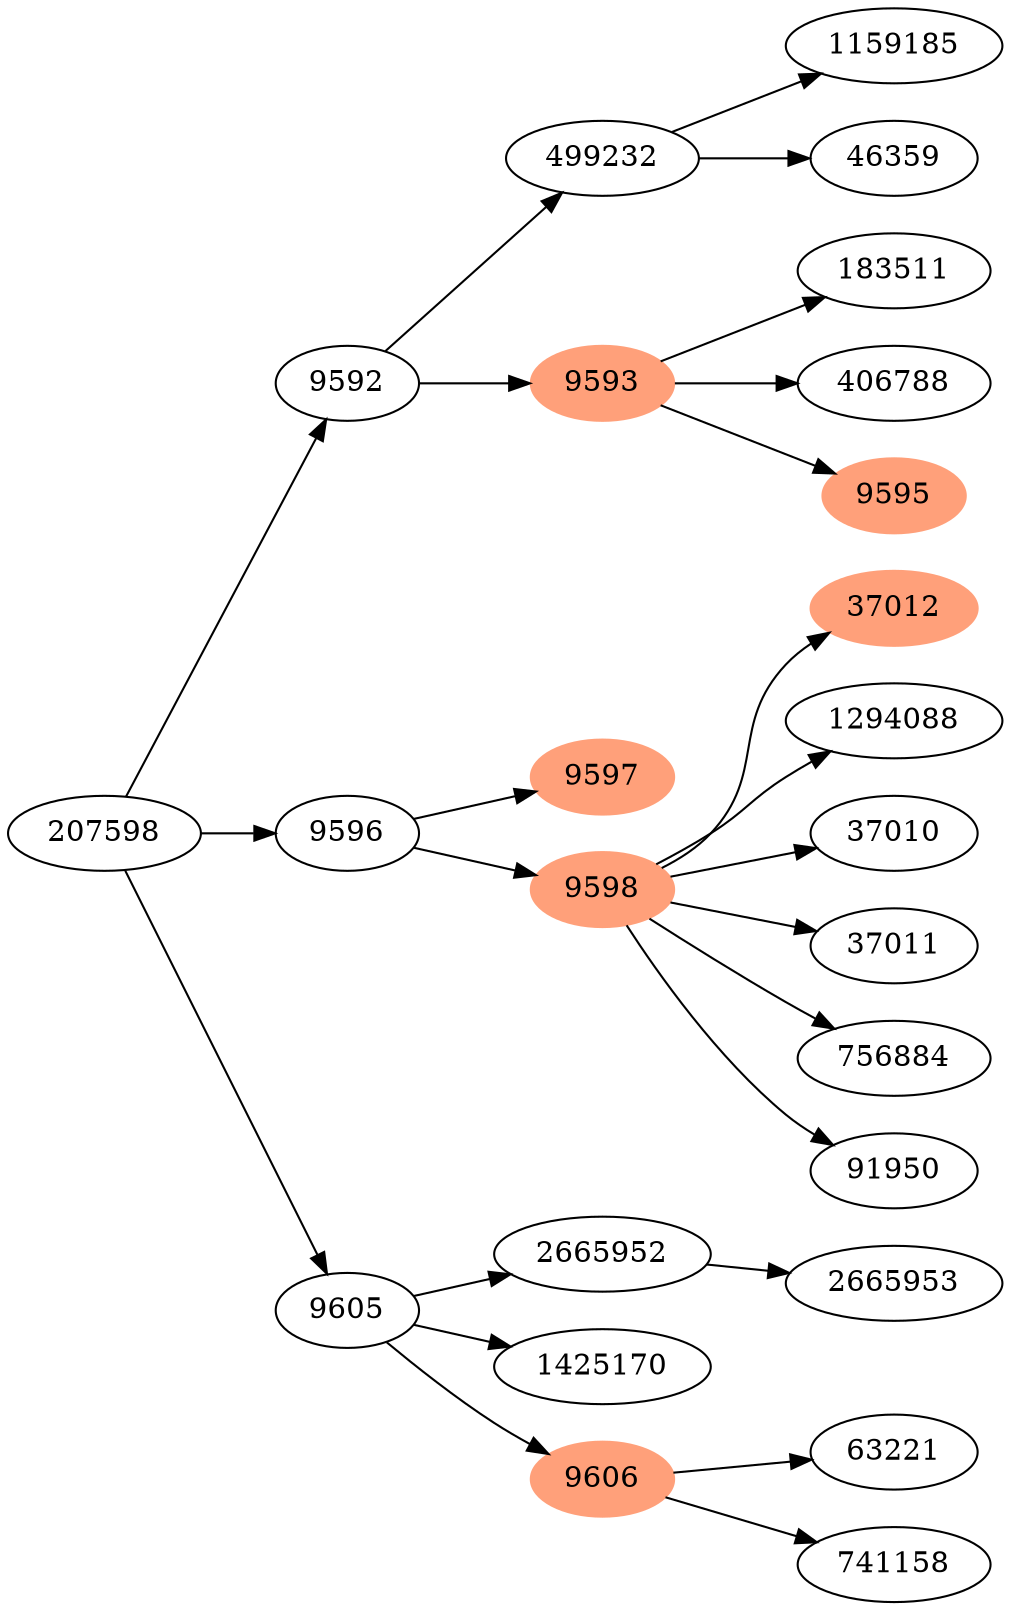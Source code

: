 digraph g {
	rankdir=LR
	207598 -> 9592
	207598 -> 9596
	207598 -> 9605
	2665952 -> 2665953
	37012 [color="lightsalmon",style=filled]
	499232 -> 1159185
	499232 -> 46359
	9592 -> 499232
	9592 -> 9593
	9593 -> 183511
	9593 -> 406788
	9593 -> 9595
	9593 [color="lightsalmon",style=filled]
	9595 [color="lightsalmon",style=filled]
	9596 -> 9597
	9596 -> 9598
	9597 [color="lightsalmon",style=filled]
	9598 -> 1294088
	9598 -> 37010
	9598 -> 37011
	9598 -> 37012
	9598 -> 756884
	9598 -> 91950
	9598 [color="lightsalmon",style=filled]
	9605 -> 1425170
	9605 -> 2665952
	9605 -> 9606
	9606 -> 63221
	9606 -> 741158
	9606 [color="lightsalmon",style=filled]
}
